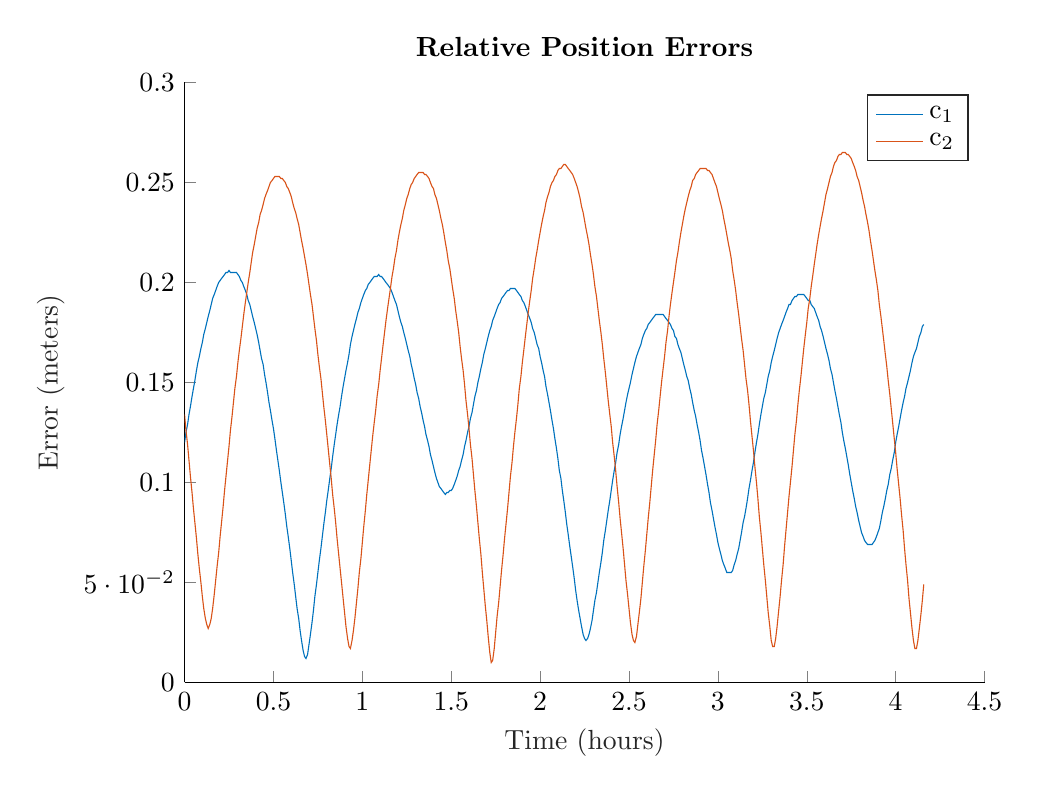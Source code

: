 % This file was created by matlab2tikz.
%
%The latest updates can be retrieved from
%  http://www.mathworks.com/matlabcentral/fileexchange/22022-matlab2tikz-matlab2tikz
%where you can also make suggestions and rate matlab2tikz.
%
\definecolor{mycolor1}{rgb}{0.0,0.447,0.741}%
\definecolor{mycolor2}{rgb}{0.85,0.325,0.098}%
%
\begin{tikzpicture}

\begin{axis}[%
width=4.0in,
height=3.0in,
at={(1.011in,0.642in)},
scale only axis,
xmin=0,
xmax=4.5,
xlabel style={font=\color{white!15!black}},
xlabel={Time (hours)},
ymin=0,
ymax=0.3,
ylabel style={font=\color{white!15!black}},
ylabel={Error (meters)},
axis background/.style={fill=white},
title style={font=\bfseries},
title={Relative Position Errors},
axis x line*=bottom,
axis y line*=left,
legend style={legend cell align=left, align=left, draw=white!15!black}
]
\addplot [color=mycolor1]
  table[row sep=crcr]{%
0	0.12\\
0.008	0.125\\
0.017	0.129\\
0.025	0.134\\
0.033	0.138\\
0.042	0.143\\
0.05	0.147\\
0.058	0.151\\
0.067	0.156\\
0.075	0.16\\
0.083	0.163\\
0.092	0.167\\
0.1	0.17\\
0.108	0.174\\
0.117	0.177\\
0.125	0.18\\
0.133	0.183\\
0.142	0.186\\
0.15	0.189\\
0.158	0.192\\
0.167	0.194\\
0.175	0.196\\
0.183	0.198\\
0.192	0.2\\
0.2	0.201\\
0.208	0.202\\
0.217	0.203\\
0.225	0.204\\
0.233	0.205\\
0.242	0.205\\
0.25	0.206\\
0.258	0.205\\
0.267	0.205\\
0.275	0.205\\
0.283	0.205\\
0.292	0.205\\
0.3	0.204\\
0.308	0.203\\
0.317	0.201\\
0.325	0.2\\
0.333	0.198\\
0.342	0.196\\
0.35	0.194\\
0.358	0.191\\
0.367	0.189\\
0.375	0.186\\
0.383	0.183\\
0.392	0.18\\
0.4	0.177\\
0.408	0.174\\
0.417	0.17\\
0.425	0.166\\
0.433	0.162\\
0.442	0.159\\
0.45	0.154\\
0.458	0.15\\
0.467	0.145\\
0.475	0.14\\
0.483	0.136\\
0.492	0.131\\
0.5	0.127\\
0.508	0.122\\
0.517	0.116\\
0.525	0.111\\
0.533	0.106\\
0.542	0.1\\
0.55	0.095\\
0.558	0.09\\
0.567	0.084\\
0.575	0.078\\
0.583	0.073\\
0.592	0.067\\
0.6	0.061\\
0.608	0.055\\
0.617	0.049\\
0.625	0.043\\
0.633	0.037\\
0.642	0.032\\
0.65	0.026\\
0.658	0.021\\
0.667	0.016\\
0.675	0.013\\
0.683	0.012\\
0.692	0.014\\
0.7	0.019\\
0.708	0.024\\
0.717	0.03\\
0.725	0.036\\
0.733	0.043\\
0.742	0.049\\
0.75	0.055\\
0.758	0.061\\
0.767	0.067\\
0.775	0.073\\
0.783	0.079\\
0.792	0.085\\
0.8	0.091\\
0.808	0.096\\
0.817	0.102\\
0.825	0.107\\
0.833	0.113\\
0.842	0.119\\
0.85	0.124\\
0.858	0.129\\
0.867	0.134\\
0.875	0.138\\
0.883	0.143\\
0.892	0.148\\
0.9	0.152\\
0.908	0.156\\
0.917	0.16\\
0.925	0.164\\
0.933	0.169\\
0.942	0.173\\
0.95	0.176\\
0.958	0.179\\
0.967	0.182\\
0.975	0.185\\
0.983	0.187\\
0.992	0.19\\
1	0.192\\
1.008	0.194\\
1.017	0.196\\
1.025	0.197\\
1.033	0.199\\
1.042	0.2\\
1.05	0.201\\
1.058	0.202\\
1.067	0.203\\
1.075	0.203\\
1.083	0.203\\
1.092	0.204\\
1.1	0.203\\
1.108	0.203\\
1.117	0.202\\
1.125	0.201\\
1.133	0.2\\
1.142	0.199\\
1.15	0.198\\
1.158	0.197\\
1.167	0.195\\
1.175	0.193\\
1.183	0.191\\
1.192	0.189\\
1.2	0.186\\
1.208	0.183\\
1.217	0.18\\
1.225	0.178\\
1.233	0.175\\
1.242	0.172\\
1.25	0.169\\
1.258	0.166\\
1.267	0.163\\
1.275	0.159\\
1.283	0.156\\
1.292	0.152\\
1.3	0.149\\
1.308	0.145\\
1.317	0.142\\
1.325	0.138\\
1.333	0.135\\
1.342	0.131\\
1.35	0.128\\
1.358	0.124\\
1.367	0.121\\
1.375	0.118\\
1.383	0.114\\
1.392	0.111\\
1.4	0.108\\
1.408	0.105\\
1.417	0.102\\
1.425	0.1\\
1.433	0.098\\
1.442	0.097\\
1.45	0.096\\
1.458	0.095\\
1.467	0.094\\
1.475	0.095\\
1.483	0.095\\
1.492	0.096\\
1.5	0.096\\
1.508	0.097\\
1.517	0.099\\
1.525	0.101\\
1.533	0.103\\
1.542	0.106\\
1.55	0.108\\
1.558	0.111\\
1.567	0.114\\
1.575	0.118\\
1.583	0.121\\
1.592	0.125\\
1.6	0.128\\
1.608	0.132\\
1.617	0.135\\
1.625	0.139\\
1.633	0.143\\
1.642	0.146\\
1.65	0.15\\
1.658	0.153\\
1.667	0.157\\
1.675	0.16\\
1.683	0.164\\
1.692	0.167\\
1.7	0.17\\
1.708	0.173\\
1.717	0.176\\
1.725	0.178\\
1.733	0.181\\
1.742	0.183\\
1.75	0.185\\
1.758	0.187\\
1.767	0.189\\
1.775	0.19\\
1.783	0.192\\
1.792	0.193\\
1.8	0.194\\
1.808	0.195\\
1.817	0.196\\
1.825	0.196\\
1.833	0.197\\
1.842	0.197\\
1.85	0.197\\
1.858	0.197\\
1.867	0.196\\
1.875	0.195\\
1.883	0.194\\
1.892	0.193\\
1.9	0.191\\
1.908	0.19\\
1.917	0.188\\
1.925	0.186\\
1.933	0.184\\
1.942	0.182\\
1.95	0.18\\
1.958	0.177\\
1.967	0.175\\
1.975	0.172\\
1.983	0.169\\
1.992	0.167\\
2	0.163\\
2.008	0.16\\
2.017	0.156\\
2.025	0.153\\
2.033	0.148\\
2.042	0.144\\
2.05	0.14\\
2.058	0.136\\
2.067	0.131\\
2.075	0.127\\
2.083	0.122\\
2.092	0.117\\
2.1	0.112\\
2.108	0.106\\
2.117	0.102\\
2.125	0.096\\
2.133	0.091\\
2.142	0.085\\
2.15	0.079\\
2.158	0.074\\
2.167	0.068\\
2.175	0.063\\
2.183	0.058\\
2.192	0.052\\
2.2	0.046\\
2.208	0.041\\
2.217	0.036\\
2.225	0.032\\
2.233	0.028\\
2.242	0.024\\
2.25	0.022\\
2.258	0.021\\
2.267	0.022\\
2.275	0.024\\
2.283	0.027\\
2.292	0.031\\
2.3	0.036\\
2.308	0.041\\
2.317	0.045\\
2.325	0.05\\
2.333	0.055\\
2.342	0.06\\
2.35	0.065\\
2.358	0.071\\
2.367	0.076\\
2.375	0.081\\
2.383	0.086\\
2.392	0.091\\
2.4	0.096\\
2.408	0.101\\
2.417	0.106\\
2.425	0.11\\
2.433	0.115\\
2.442	0.119\\
2.45	0.124\\
2.458	0.128\\
2.467	0.132\\
2.475	0.136\\
2.483	0.14\\
2.492	0.144\\
2.5	0.147\\
2.508	0.15\\
2.517	0.154\\
2.525	0.157\\
2.533	0.16\\
2.542	0.163\\
2.55	0.165\\
2.558	0.167\\
2.567	0.169\\
2.575	0.172\\
2.583	0.174\\
2.592	0.176\\
2.6	0.177\\
2.608	0.179\\
2.617	0.18\\
2.625	0.181\\
2.633	0.182\\
2.642	0.183\\
2.65	0.184\\
2.658	0.184\\
2.667	0.184\\
2.675	0.184\\
2.683	0.184\\
2.692	0.184\\
2.7	0.183\\
2.708	0.182\\
2.717	0.181\\
2.725	0.18\\
2.733	0.179\\
2.742	0.177\\
2.75	0.176\\
2.758	0.173\\
2.767	0.172\\
2.775	0.169\\
2.783	0.167\\
2.792	0.165\\
2.8	0.162\\
2.808	0.159\\
2.817	0.156\\
2.825	0.153\\
2.833	0.151\\
2.842	0.147\\
2.85	0.144\\
2.858	0.14\\
2.867	0.136\\
2.875	0.133\\
2.883	0.129\\
2.892	0.125\\
2.9	0.121\\
2.908	0.116\\
2.917	0.112\\
2.925	0.108\\
2.933	0.104\\
2.942	0.099\\
2.95	0.095\\
2.958	0.09\\
2.967	0.086\\
2.975	0.082\\
2.983	0.078\\
2.992	0.074\\
3	0.07\\
3.008	0.067\\
3.017	0.064\\
3.025	0.061\\
3.033	0.059\\
3.042	0.057\\
3.05	0.055\\
3.058	0.055\\
3.067	0.055\\
3.075	0.055\\
3.083	0.056\\
3.092	0.059\\
3.1	0.061\\
3.108	0.064\\
3.117	0.067\\
3.125	0.071\\
3.133	0.075\\
3.142	0.08\\
3.15	0.083\\
3.158	0.087\\
3.167	0.092\\
3.175	0.097\\
3.183	0.101\\
3.192	0.106\\
3.2	0.11\\
3.208	0.115\\
3.217	0.12\\
3.225	0.124\\
3.233	0.129\\
3.242	0.134\\
3.25	0.138\\
3.258	0.142\\
3.267	0.145\\
3.275	0.149\\
3.283	0.153\\
3.292	0.156\\
3.3	0.16\\
3.308	0.163\\
3.317	0.166\\
3.325	0.169\\
3.333	0.172\\
3.342	0.175\\
3.35	0.177\\
3.358	0.179\\
3.367	0.181\\
3.375	0.183\\
3.383	0.185\\
3.392	0.187\\
3.4	0.189\\
3.408	0.189\\
3.417	0.191\\
3.425	0.192\\
3.433	0.193\\
3.442	0.193\\
3.45	0.194\\
3.458	0.194\\
3.467	0.194\\
3.475	0.194\\
3.483	0.194\\
3.492	0.193\\
3.5	0.192\\
3.508	0.191\\
3.517	0.191\\
3.525	0.189\\
3.533	0.188\\
3.542	0.187\\
3.55	0.185\\
3.558	0.183\\
3.567	0.181\\
3.575	0.178\\
3.583	0.176\\
3.592	0.173\\
3.6	0.17\\
3.608	0.167\\
3.617	0.164\\
3.625	0.161\\
3.633	0.157\\
3.642	0.154\\
3.65	0.15\\
3.658	0.146\\
3.667	0.142\\
3.675	0.138\\
3.683	0.134\\
3.692	0.13\\
3.7	0.125\\
3.708	0.121\\
3.717	0.117\\
3.725	0.113\\
3.733	0.109\\
3.742	0.104\\
3.75	0.1\\
3.758	0.096\\
3.767	0.092\\
3.775	0.088\\
3.783	0.085\\
3.792	0.081\\
3.8	0.078\\
3.808	0.075\\
3.817	0.073\\
3.825	0.071\\
3.833	0.07\\
3.842	0.069\\
3.85	0.069\\
3.858	0.069\\
3.867	0.069\\
3.875	0.07\\
3.883	0.071\\
3.892	0.073\\
3.9	0.075\\
3.908	0.077\\
3.917	0.081\\
3.925	0.085\\
3.933	0.088\\
3.942	0.092\\
3.95	0.096\\
3.958	0.099\\
3.967	0.104\\
3.975	0.107\\
3.983	0.111\\
3.992	0.115\\
4	0.12\\
4.008	0.124\\
4.017	0.128\\
4.025	0.132\\
4.033	0.136\\
4.042	0.14\\
4.05	0.143\\
4.058	0.147\\
4.067	0.15\\
4.075	0.153\\
4.083	0.156\\
4.092	0.16\\
4.1	0.163\\
4.108	0.165\\
4.117	0.167\\
4.125	0.17\\
4.133	0.173\\
4.142	0.175\\
4.15	0.178\\
4.158	0.179\\
};
\addlegendentry{$\text{c}_\text{1}$}

\addplot [color=mycolor2]
  table[row sep=crcr]{%
0	0.134\\
0.008	0.126\\
0.017	0.119\\
0.025	0.111\\
0.033	0.103\\
0.042	0.095\\
0.05	0.087\\
0.058	0.08\\
0.067	0.072\\
0.075	0.064\\
0.083	0.057\\
0.092	0.05\\
0.1	0.043\\
0.108	0.037\\
0.117	0.032\\
0.125	0.029\\
0.133	0.027\\
0.142	0.029\\
0.15	0.032\\
0.158	0.037\\
0.167	0.044\\
0.175	0.051\\
0.183	0.058\\
0.192	0.065\\
0.2	0.073\\
0.208	0.08\\
0.217	0.088\\
0.225	0.096\\
0.233	0.103\\
0.242	0.111\\
0.25	0.118\\
0.258	0.126\\
0.267	0.133\\
0.275	0.14\\
0.283	0.147\\
0.292	0.153\\
0.3	0.16\\
0.308	0.166\\
0.317	0.172\\
0.325	0.178\\
0.333	0.184\\
0.342	0.19\\
0.35	0.195\\
0.358	0.2\\
0.367	0.205\\
0.375	0.21\\
0.383	0.215\\
0.392	0.219\\
0.4	0.223\\
0.408	0.227\\
0.417	0.23\\
0.425	0.234\\
0.433	0.236\\
0.442	0.239\\
0.45	0.242\\
0.458	0.244\\
0.467	0.246\\
0.475	0.248\\
0.483	0.25\\
0.492	0.251\\
0.5	0.252\\
0.508	0.253\\
0.517	0.253\\
0.525	0.253\\
0.533	0.253\\
0.542	0.252\\
0.55	0.252\\
0.558	0.251\\
0.567	0.25\\
0.575	0.248\\
0.583	0.247\\
0.592	0.245\\
0.6	0.243\\
0.608	0.24\\
0.617	0.237\\
0.625	0.235\\
0.633	0.232\\
0.642	0.229\\
0.65	0.225\\
0.658	0.221\\
0.667	0.217\\
0.675	0.213\\
0.683	0.209\\
0.692	0.204\\
0.7	0.199\\
0.708	0.194\\
0.717	0.189\\
0.725	0.183\\
0.733	0.177\\
0.742	0.171\\
0.75	0.164\\
0.758	0.158\\
0.767	0.152\\
0.775	0.145\\
0.783	0.138\\
0.792	0.131\\
0.8	0.124\\
0.808	0.117\\
0.817	0.109\\
0.825	0.102\\
0.833	0.094\\
0.842	0.087\\
0.85	0.08\\
0.858	0.072\\
0.867	0.064\\
0.875	0.057\\
0.883	0.05\\
0.892	0.042\\
0.9	0.035\\
0.908	0.028\\
0.917	0.022\\
0.925	0.018\\
0.933	0.017\\
0.942	0.021\\
0.95	0.026\\
0.958	0.032\\
0.967	0.04\\
0.975	0.047\\
0.983	0.055\\
0.992	0.062\\
1	0.07\\
1.008	0.078\\
1.017	0.086\\
1.025	0.094\\
1.033	0.101\\
1.042	0.109\\
1.05	0.116\\
1.058	0.123\\
1.067	0.13\\
1.075	0.136\\
1.083	0.143\\
1.092	0.149\\
1.1	0.156\\
1.108	0.162\\
1.117	0.169\\
1.125	0.175\\
1.133	0.181\\
1.142	0.187\\
1.15	0.192\\
1.158	0.197\\
1.167	0.203\\
1.175	0.207\\
1.183	0.212\\
1.192	0.216\\
1.2	0.221\\
1.208	0.225\\
1.217	0.229\\
1.225	0.232\\
1.233	0.236\\
1.242	0.239\\
1.25	0.242\\
1.258	0.244\\
1.267	0.247\\
1.275	0.249\\
1.283	0.25\\
1.292	0.252\\
1.3	0.253\\
1.308	0.254\\
1.317	0.255\\
1.325	0.255\\
1.333	0.255\\
1.342	0.255\\
1.35	0.254\\
1.358	0.254\\
1.367	0.253\\
1.375	0.252\\
1.383	0.25\\
1.392	0.248\\
1.4	0.247\\
1.408	0.244\\
1.417	0.242\\
1.425	0.239\\
1.433	0.236\\
1.442	0.232\\
1.45	0.229\\
1.458	0.225\\
1.467	0.22\\
1.475	0.216\\
1.483	0.211\\
1.492	0.207\\
1.5	0.202\\
1.508	0.197\\
1.517	0.192\\
1.525	0.186\\
1.533	0.181\\
1.542	0.175\\
1.55	0.168\\
1.558	0.162\\
1.567	0.156\\
1.575	0.149\\
1.583	0.141\\
1.592	0.134\\
1.6	0.127\\
1.608	0.119\\
1.617	0.112\\
1.625	0.104\\
1.633	0.096\\
1.642	0.088\\
1.65	0.08\\
1.658	0.072\\
1.667	0.064\\
1.675	0.055\\
1.683	0.047\\
1.692	0.038\\
1.7	0.031\\
1.708	0.023\\
1.717	0.015\\
1.725	0.01\\
1.733	0.011\\
1.742	0.017\\
1.75	0.025\\
1.758	0.033\\
1.767	0.04\\
1.775	0.048\\
1.783	0.056\\
1.792	0.064\\
1.8	0.072\\
1.808	0.079\\
1.817	0.087\\
1.825	0.095\\
1.833	0.103\\
1.842	0.11\\
1.85	0.118\\
1.858	0.125\\
1.867	0.132\\
1.875	0.139\\
1.883	0.147\\
1.892	0.153\\
1.9	0.16\\
1.908	0.166\\
1.917	0.173\\
1.925	0.179\\
1.933	0.185\\
1.942	0.191\\
1.95	0.196\\
1.958	0.202\\
1.967	0.207\\
1.975	0.212\\
1.983	0.216\\
1.992	0.221\\
2	0.225\\
2.008	0.229\\
2.017	0.233\\
2.025	0.236\\
2.033	0.24\\
2.042	0.243\\
2.05	0.245\\
2.058	0.248\\
2.067	0.25\\
2.075	0.251\\
2.083	0.253\\
2.092	0.254\\
2.1	0.256\\
2.108	0.257\\
2.117	0.257\\
2.125	0.258\\
2.133	0.259\\
2.142	0.259\\
2.15	0.258\\
2.158	0.257\\
2.167	0.256\\
2.175	0.255\\
2.183	0.254\\
2.192	0.252\\
2.2	0.25\\
2.208	0.248\\
2.217	0.245\\
2.225	0.242\\
2.233	0.238\\
2.242	0.235\\
2.25	0.231\\
2.258	0.227\\
2.267	0.223\\
2.275	0.219\\
2.283	0.214\\
2.292	0.209\\
2.3	0.204\\
2.308	0.198\\
2.317	0.193\\
2.325	0.187\\
2.333	0.181\\
2.342	0.175\\
2.35	0.169\\
2.358	0.162\\
2.367	0.155\\
2.375	0.148\\
2.383	0.141\\
2.392	0.134\\
2.4	0.128\\
2.408	0.12\\
2.417	0.113\\
2.425	0.106\\
2.433	0.098\\
2.442	0.09\\
2.45	0.082\\
2.458	0.075\\
2.467	0.067\\
2.475	0.059\\
2.483	0.051\\
2.492	0.044\\
2.5	0.037\\
2.508	0.03\\
2.517	0.024\\
2.525	0.021\\
2.533	0.02\\
2.542	0.023\\
2.55	0.029\\
2.558	0.035\\
2.567	0.042\\
2.575	0.05\\
2.583	0.058\\
2.592	0.066\\
2.6	0.074\\
2.608	0.082\\
2.617	0.09\\
2.625	0.098\\
2.633	0.106\\
2.642	0.114\\
2.65	0.121\\
2.658	0.129\\
2.667	0.136\\
2.675	0.143\\
2.683	0.15\\
2.692	0.157\\
2.7	0.163\\
2.708	0.17\\
2.717	0.176\\
2.725	0.183\\
2.733	0.189\\
2.742	0.195\\
2.75	0.2\\
2.758	0.205\\
2.767	0.211\\
2.775	0.215\\
2.783	0.22\\
2.792	0.225\\
2.8	0.229\\
2.808	0.233\\
2.817	0.237\\
2.825	0.24\\
2.833	0.243\\
2.842	0.246\\
2.85	0.248\\
2.858	0.251\\
2.867	0.252\\
2.875	0.254\\
2.883	0.255\\
2.892	0.256\\
2.9	0.257\\
2.908	0.257\\
2.917	0.257\\
2.925	0.257\\
2.933	0.257\\
2.942	0.256\\
2.95	0.256\\
2.958	0.255\\
2.967	0.254\\
2.975	0.252\\
2.983	0.25\\
2.992	0.248\\
3	0.245\\
3.008	0.242\\
3.017	0.239\\
3.025	0.236\\
3.033	0.232\\
3.042	0.228\\
3.05	0.224\\
3.058	0.22\\
3.067	0.216\\
3.075	0.212\\
3.083	0.206\\
3.092	0.201\\
3.1	0.196\\
3.108	0.19\\
3.117	0.184\\
3.125	0.178\\
3.133	0.172\\
3.142	0.166\\
3.15	0.159\\
3.158	0.152\\
3.167	0.146\\
3.175	0.139\\
3.183	0.131\\
3.192	0.123\\
3.2	0.116\\
3.208	0.108\\
3.217	0.1\\
3.225	0.092\\
3.233	0.083\\
3.242	0.075\\
3.25	0.067\\
3.258	0.059\\
3.267	0.051\\
3.275	0.043\\
3.283	0.035\\
3.292	0.028\\
3.3	0.021\\
3.308	0.018\\
3.317	0.018\\
3.325	0.022\\
3.333	0.028\\
3.342	0.036\\
3.35	0.043\\
3.358	0.051\\
3.367	0.059\\
3.375	0.068\\
3.383	0.076\\
3.392	0.085\\
3.4	0.093\\
3.408	0.1\\
3.417	0.108\\
3.425	0.116\\
3.433	0.124\\
3.442	0.131\\
3.45	0.139\\
3.458	0.146\\
3.467	0.153\\
3.475	0.16\\
3.483	0.167\\
3.492	0.174\\
3.5	0.18\\
3.508	0.187\\
3.517	0.192\\
3.525	0.198\\
3.533	0.203\\
3.542	0.209\\
3.55	0.214\\
3.558	0.219\\
3.567	0.224\\
3.575	0.228\\
3.583	0.232\\
3.592	0.236\\
3.6	0.24\\
3.608	0.244\\
3.617	0.247\\
3.625	0.25\\
3.633	0.253\\
3.642	0.255\\
3.65	0.258\\
3.658	0.26\\
3.667	0.261\\
3.675	0.263\\
3.683	0.264\\
3.692	0.264\\
3.7	0.265\\
3.708	0.265\\
3.717	0.265\\
3.725	0.264\\
3.733	0.264\\
3.742	0.263\\
3.75	0.262\\
3.758	0.26\\
3.767	0.258\\
3.775	0.256\\
3.783	0.253\\
3.792	0.251\\
3.8	0.248\\
3.808	0.245\\
3.817	0.241\\
3.825	0.238\\
3.833	0.234\\
3.842	0.23\\
3.85	0.226\\
3.858	0.221\\
3.867	0.216\\
3.875	0.211\\
3.883	0.206\\
3.892	0.201\\
3.9	0.196\\
3.908	0.189\\
3.917	0.183\\
3.925	0.177\\
3.933	0.171\\
3.942	0.164\\
3.95	0.158\\
3.958	0.151\\
3.967	0.144\\
3.975	0.137\\
3.983	0.13\\
3.992	0.122\\
4	0.115\\
4.008	0.107\\
4.017	0.099\\
4.025	0.092\\
4.033	0.084\\
4.042	0.076\\
4.05	0.067\\
4.058	0.059\\
4.067	0.051\\
4.075	0.042\\
4.083	0.035\\
4.092	0.027\\
4.1	0.021\\
4.108	0.017\\
4.117	0.017\\
4.125	0.021\\
4.133	0.027\\
4.142	0.034\\
4.15	0.041\\
4.158	0.049\\
};
\addlegendentry{$\text{c}_\text{2}$}

\end{axis}
\end{tikzpicture}%
